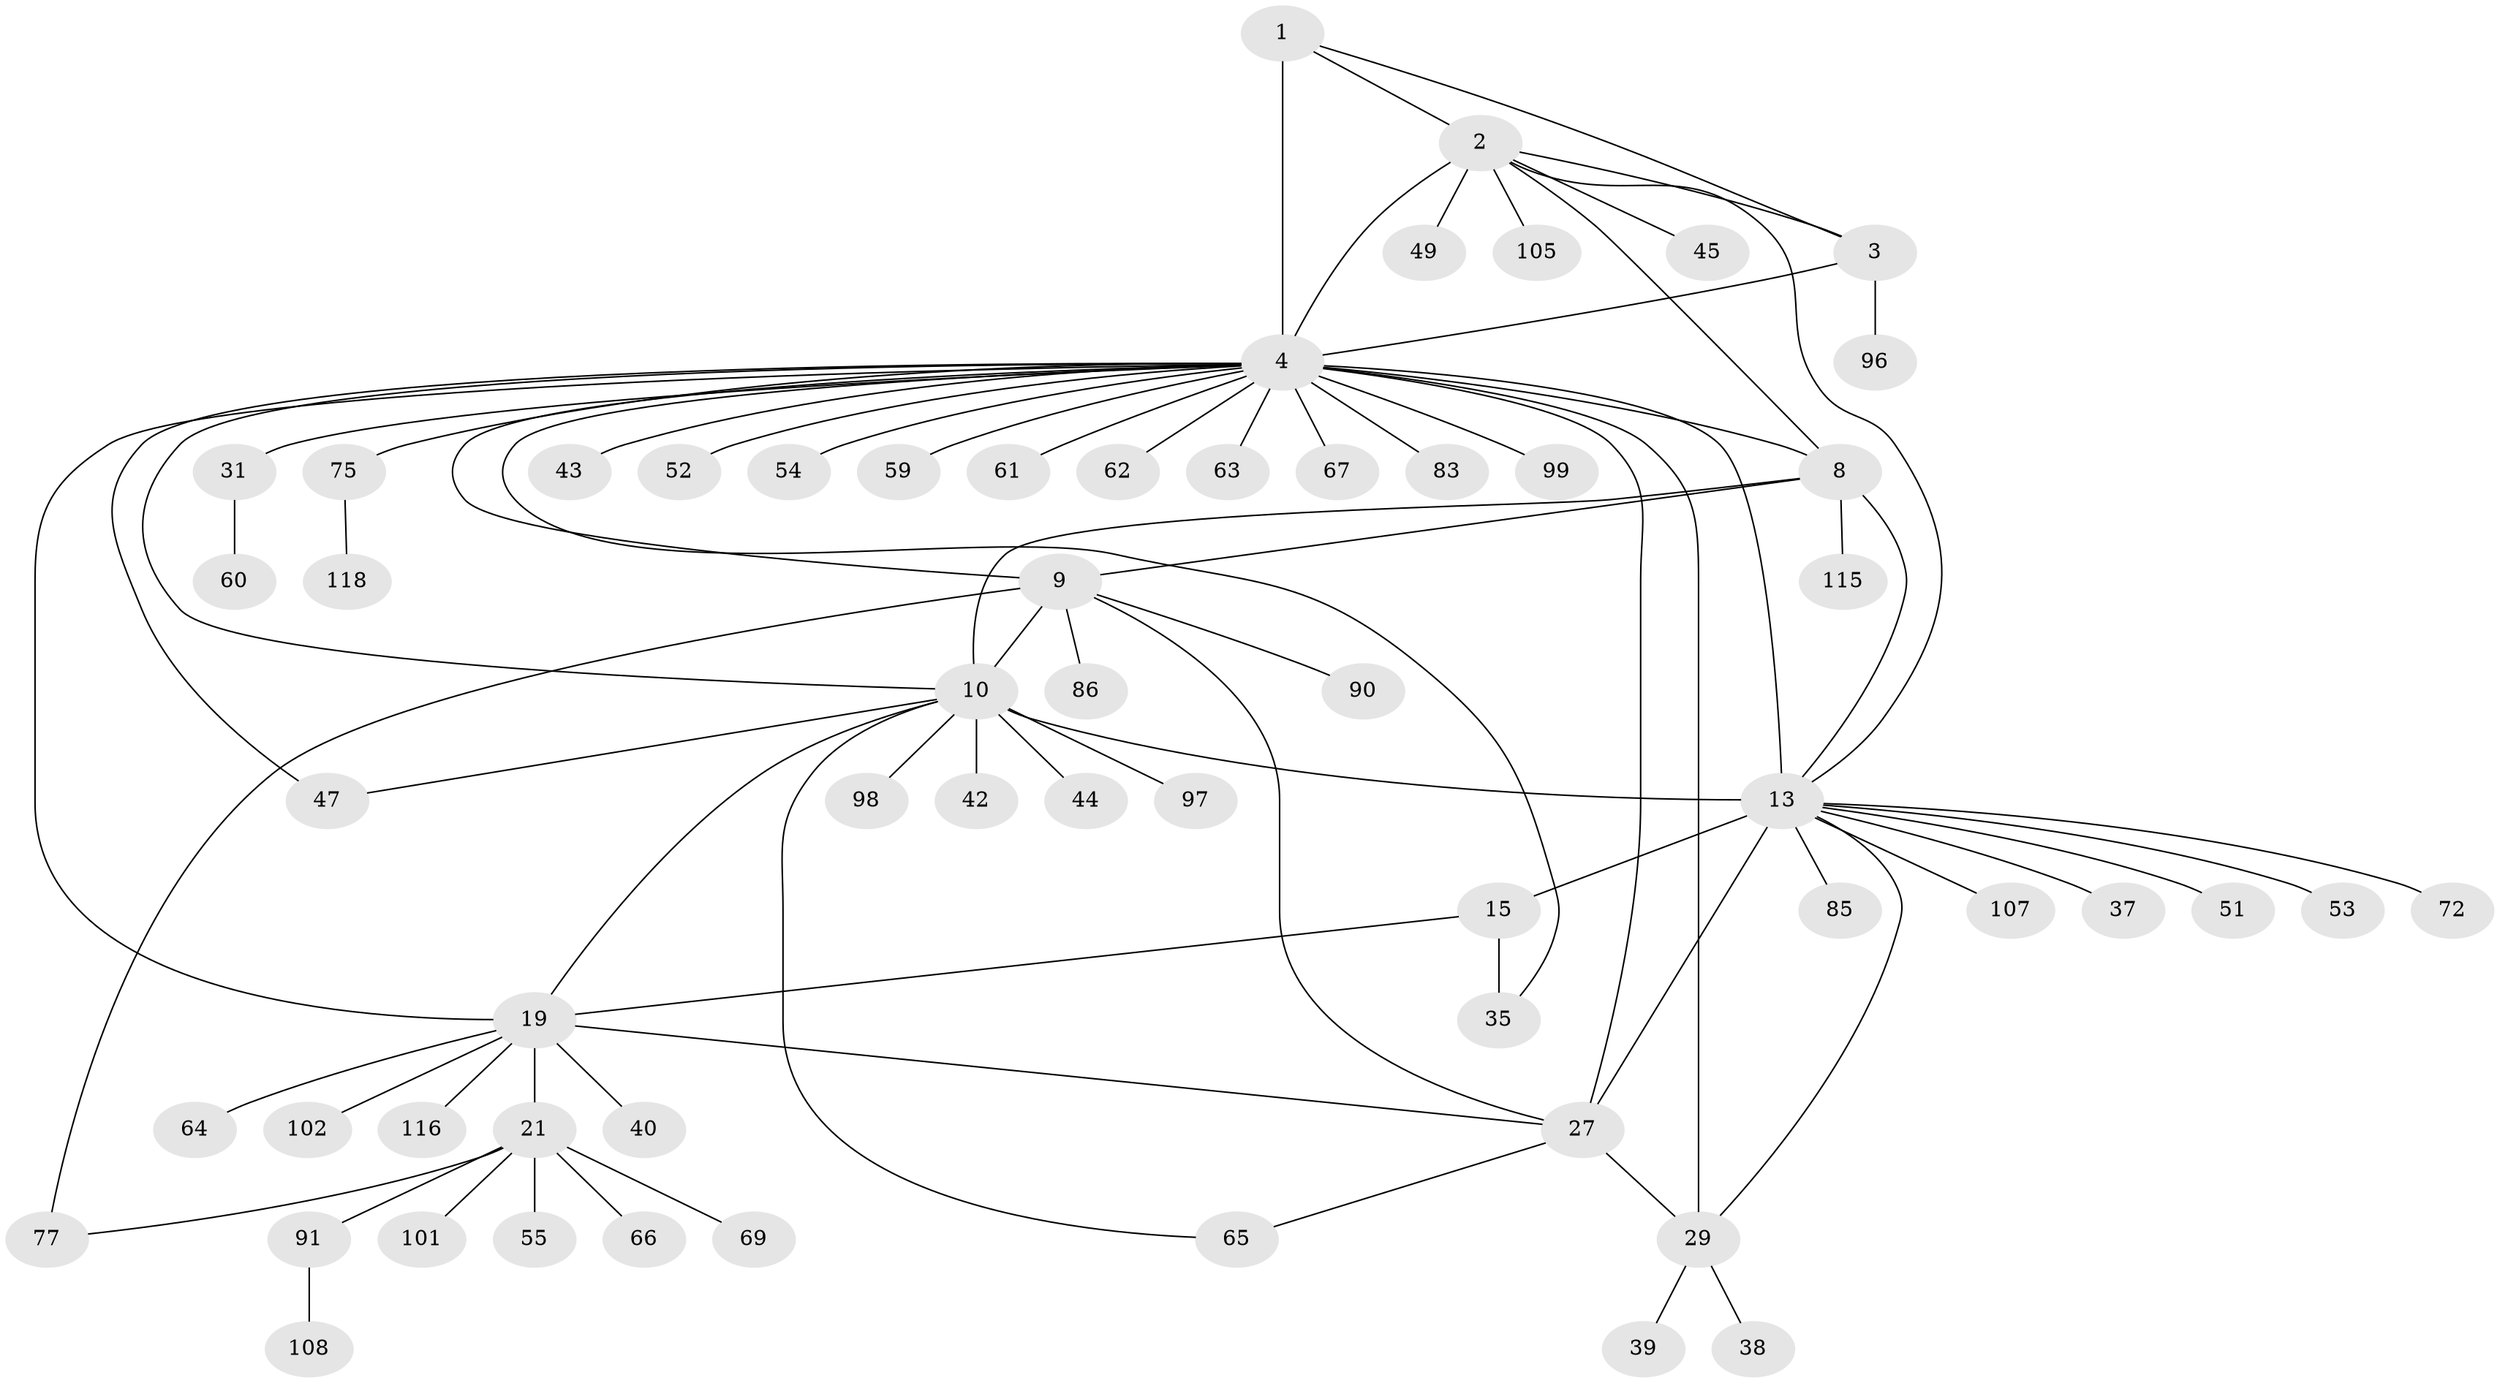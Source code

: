 // original degree distribution, {6: 0.05, 13: 0.016666666666666666, 7: 0.03333333333333333, 9: 0.05, 10: 0.025, 8: 0.05, 12: 0.016666666666666666, 5: 0.008333333333333333, 2: 0.19166666666666668, 1: 0.5416666666666666, 3: 0.016666666666666666}
// Generated by graph-tools (version 1.1) at 2025/15/03/09/25 04:15:50]
// undirected, 60 vertices, 80 edges
graph export_dot {
graph [start="1"]
  node [color=gray90,style=filled];
  1;
  2 [super="+36+110+104"];
  3 [super="+57"];
  4 [super="+87+88+5"];
  8 [super="+48+95+34"];
  9 [super="+74"];
  10 [super="+11+33+84+12"];
  13 [super="+81+16+14"];
  15 [super="+119+17"];
  19 [super="+20+114+111+56+32+22+46"];
  21 [super="+24+112"];
  27 [super="+58+89"];
  29 [super="+30+71"];
  31;
  35;
  37;
  38;
  39;
  40;
  42;
  43 [super="+82"];
  44;
  45;
  47;
  49;
  51;
  52;
  53;
  54 [super="+117"];
  55;
  59 [super="+94"];
  60;
  61;
  62;
  63;
  64;
  65;
  66 [super="+120"];
  67;
  69;
  72;
  75 [super="+79"];
  77;
  83;
  85;
  86;
  90;
  91 [super="+103"];
  96;
  97;
  98;
  99;
  101;
  102;
  105;
  107;
  108;
  115;
  116;
  118;
  1 -- 2;
  1 -- 3;
  1 -- 4 [weight=4];
  2 -- 3;
  2 -- 4 [weight=3];
  2 -- 45;
  2 -- 49;
  2 -- 105;
  2 -- 13;
  2 -- 8;
  3 -- 4 [weight=3];
  3 -- 96;
  4 -- 47;
  4 -- 52;
  4 -- 67;
  4 -- 8;
  4 -- 9;
  4 -- 10 [weight=3];
  4 -- 75;
  4 -- 19 [weight=2];
  4 -- 83;
  4 -- 27 [weight=2];
  4 -- 29 [weight=4];
  4 -- 31;
  4 -- 35;
  4 -- 99;
  4 -- 43;
  4 -- 54;
  4 -- 59;
  4 -- 61;
  4 -- 62;
  4 -- 63;
  4 -- 13 [weight=2];
  8 -- 9;
  8 -- 10 [weight=3];
  8 -- 115;
  8 -- 13;
  9 -- 10 [weight=3];
  9 -- 86;
  9 -- 90;
  9 -- 27;
  9 -- 77;
  10 -- 65;
  10 -- 97;
  10 -- 42;
  10 -- 44;
  10 -- 47;
  10 -- 19;
  10 -- 13;
  10 -- 98;
  13 -- 15 [weight=8];
  13 -- 37;
  13 -- 72;
  13 -- 51;
  13 -- 53;
  13 -- 107;
  13 -- 85;
  13 -- 27;
  13 -- 29 [weight=2];
  15 -- 35;
  15 -- 19;
  19 -- 21 [weight=8];
  19 -- 40;
  19 -- 116;
  19 -- 102;
  19 -- 64;
  19 -- 27;
  21 -- 66;
  21 -- 69;
  21 -- 101;
  21 -- 77;
  21 -- 55;
  21 -- 91;
  27 -- 29 [weight=2];
  27 -- 65;
  29 -- 39;
  29 -- 38;
  31 -- 60;
  75 -- 118;
  91 -- 108;
}
